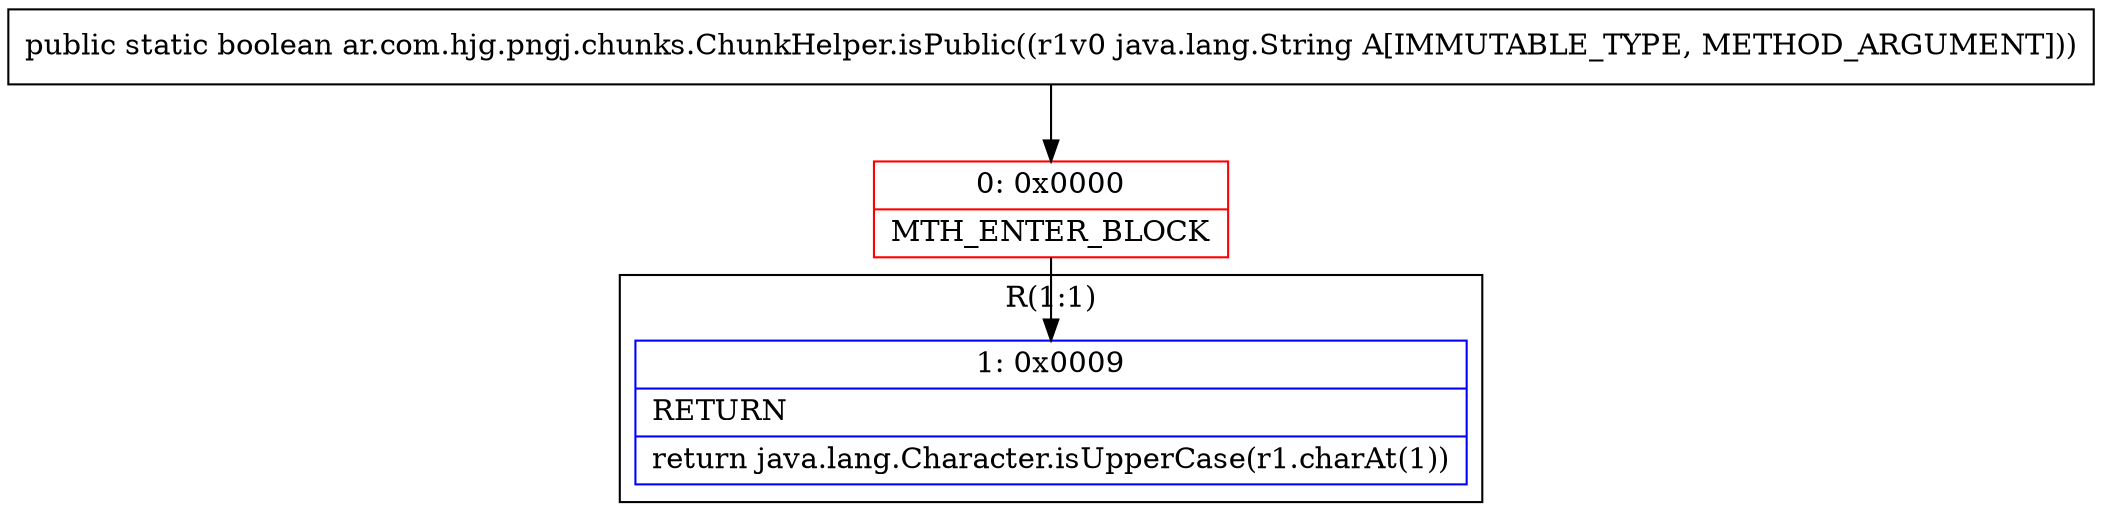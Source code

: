 digraph "CFG forar.com.hjg.pngj.chunks.ChunkHelper.isPublic(Ljava\/lang\/String;)Z" {
subgraph cluster_Region_537840862 {
label = "R(1:1)";
node [shape=record,color=blue];
Node_1 [shape=record,label="{1\:\ 0x0009|RETURN\l|return java.lang.Character.isUpperCase(r1.charAt(1))\l}"];
}
Node_0 [shape=record,color=red,label="{0\:\ 0x0000|MTH_ENTER_BLOCK\l}"];
MethodNode[shape=record,label="{public static boolean ar.com.hjg.pngj.chunks.ChunkHelper.isPublic((r1v0 java.lang.String A[IMMUTABLE_TYPE, METHOD_ARGUMENT])) }"];
MethodNode -> Node_0;
Node_0 -> Node_1;
}


